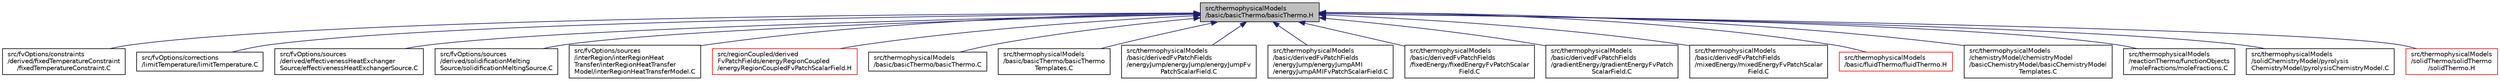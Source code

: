digraph "src/thermophysicalModels/basic/basicThermo/basicThermo.H"
{
  bgcolor="transparent";
  edge [fontname="Helvetica",fontsize="10",labelfontname="Helvetica",labelfontsize="10"];
  node [fontname="Helvetica",fontsize="10",shape=record];
  Node1 [label="src/thermophysicalModels\l/basic/basicThermo/basicThermo.H",height=0.2,width=0.4,color="black", fillcolor="grey75", style="filled", fontcolor="black"];
  Node1 -> Node2 [dir="back",color="midnightblue",fontsize="10",style="solid",fontname="Helvetica"];
  Node2 [label="src/fvOptions/constraints\l/derived/fixedTemperatureConstraint\l/fixedTemperatureConstraint.C",height=0.2,width=0.4,color="black",URL="$a06240.html"];
  Node1 -> Node3 [dir="back",color="midnightblue",fontsize="10",style="solid",fontname="Helvetica"];
  Node3 [label="src/fvOptions/corrections\l/limitTemperature/limitTemperature.C",height=0.2,width=0.4,color="black",URL="$a06246.html"];
  Node1 -> Node4 [dir="back",color="midnightblue",fontsize="10",style="solid",fontname="Helvetica"];
  Node4 [label="src/fvOptions/sources\l/derived/effectivenessHeatExchanger\lSource/effectivenessHeatExchangerSource.C",height=0.2,width=0.4,color="black",URL="$a06261.html"];
  Node1 -> Node5 [dir="back",color="midnightblue",fontsize="10",style="solid",fontname="Helvetica"];
  Node5 [label="src/fvOptions/sources\l/derived/solidificationMelting\lSource/solidificationMeltingSource.C",height=0.2,width=0.4,color="black",URL="$a06294.html"];
  Node1 -> Node6 [dir="back",color="midnightblue",fontsize="10",style="solid",fontname="Helvetica"];
  Node6 [label="src/fvOptions/sources\l/interRegion/interRegionHeat\lTransfer/interRegionHeatTransfer\lModel/interRegionHeatTransferModel.C",height=0.2,width=0.4,color="black",URL="$a06318.html"];
  Node1 -> Node7 [dir="back",color="midnightblue",fontsize="10",style="solid",fontname="Helvetica"];
  Node7 [label="src/regionCoupled/derived\lFvPatchFields/energyRegionCoupled\l/energyRegionCoupledFvPatchScalarField.H",height=0.2,width=0.4,color="red",URL="$a09443.html"];
  Node1 -> Node8 [dir="back",color="midnightblue",fontsize="10",style="solid",fontname="Helvetica"];
  Node8 [label="src/thermophysicalModels\l/basic/basicThermo/basicThermo.C",height=0.2,width=0.4,color="black",URL="$a09921.html"];
  Node1 -> Node9 [dir="back",color="midnightblue",fontsize="10",style="solid",fontname="Helvetica"];
  Node9 [label="src/thermophysicalModels\l/basic/basicThermo/basicThermo\lTemplates.C",height=0.2,width=0.4,color="black",URL="$a09923.html"];
  Node1 -> Node10 [dir="back",color="midnightblue",fontsize="10",style="solid",fontname="Helvetica"];
  Node10 [label="src/thermophysicalModels\l/basic/derivedFvPatchFields\l/energyJump/energyJump/energyJumpFv\lPatchScalarField.C",height=0.2,width=0.4,color="black",URL="$a09925.html"];
  Node1 -> Node11 [dir="back",color="midnightblue",fontsize="10",style="solid",fontname="Helvetica"];
  Node11 [label="src/thermophysicalModels\l/basic/derivedFvPatchFields\l/energyJump/energyJumpAMI\l/energyJumpAMIFvPatchScalarField.C",height=0.2,width=0.4,color="black",URL="$a09927.html"];
  Node1 -> Node12 [dir="back",color="midnightblue",fontsize="10",style="solid",fontname="Helvetica"];
  Node12 [label="src/thermophysicalModels\l/basic/derivedFvPatchFields\l/fixedEnergy/fixedEnergyFvPatchScalar\lField.C",height=0.2,width=0.4,color="black",URL="$a09929.html"];
  Node1 -> Node13 [dir="back",color="midnightblue",fontsize="10",style="solid",fontname="Helvetica"];
  Node13 [label="src/thermophysicalModels\l/basic/derivedFvPatchFields\l/gradientEnergy/gradientEnergyFvPatch\lScalarField.C",height=0.2,width=0.4,color="black",URL="$a09931.html"];
  Node1 -> Node14 [dir="back",color="midnightblue",fontsize="10",style="solid",fontname="Helvetica"];
  Node14 [label="src/thermophysicalModels\l/basic/derivedFvPatchFields\l/mixedEnergy/mixedEnergyFvPatchScalar\lField.C",height=0.2,width=0.4,color="black",URL="$a09933.html"];
  Node1 -> Node15 [dir="back",color="midnightblue",fontsize="10",style="solid",fontname="Helvetica"];
  Node15 [label="src/thermophysicalModels\l/basic/fluidThermo/fluidThermo.H",height=0.2,width=0.4,color="red",URL="$a09936.html"];
  Node1 -> Node16 [dir="back",color="midnightblue",fontsize="10",style="solid",fontname="Helvetica"];
  Node16 [label="src/thermophysicalModels\l/chemistryModel/chemistryModel\l/basicChemistryModel/basicChemistryModel\lTemplates.C",height=0.2,width=0.4,color="black",URL="$a09956.html"];
  Node1 -> Node17 [dir="back",color="midnightblue",fontsize="10",style="solid",fontname="Helvetica"];
  Node17 [label="src/thermophysicalModels\l/reactionThermo/functionObjects\l/moleFractions/moleFractions.C",height=0.2,width=0.4,color="black",URL="$a10176.html"];
  Node1 -> Node18 [dir="back",color="midnightblue",fontsize="10",style="solid",fontname="Helvetica"];
  Node18 [label="src/thermophysicalModels\l/solidChemistryModel/pyrolysis\lChemistryModel/pyrolysisChemistryModel.C",height=0.2,width=0.4,color="black",URL="$a10225.html"];
  Node1 -> Node19 [dir="back",color="midnightblue",fontsize="10",style="solid",fontname="Helvetica"];
  Node19 [label="src/thermophysicalModels\l/solidThermo/solidThermo\l/solidThermo.H",height=0.2,width=0.4,color="red",URL="$a10261.html"];
}
